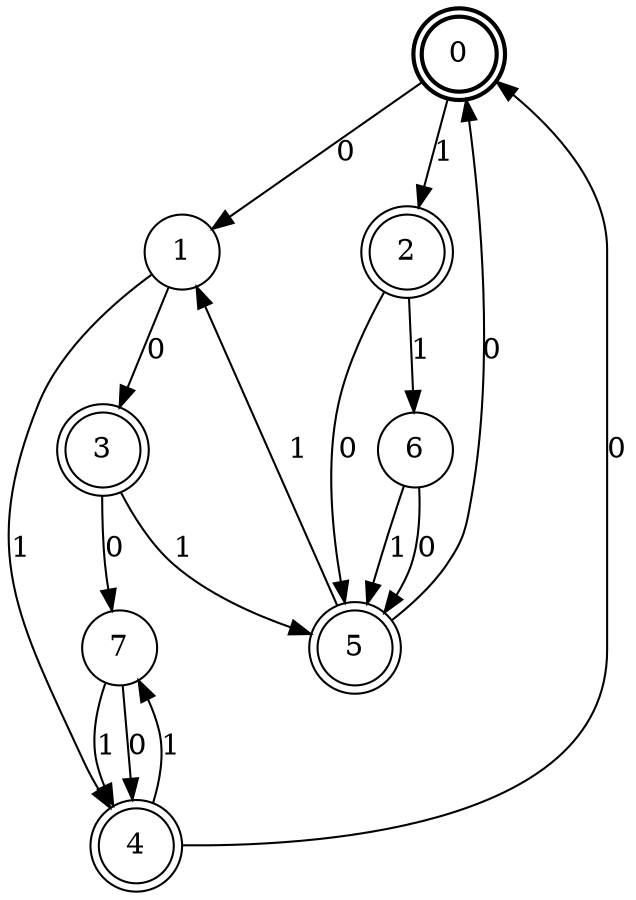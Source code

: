 digraph Automat {
    node [shape = circle];
    0 [style = "bold"];
    0 [peripheries=2]
    0 -> 1 [label = "0"];
    0 -> 2 [label = "1"];
    1 -> 3 [label = "0"];
    1 -> 4 [label = "1"];
    2 [peripheries=2]
    2 -> 5 [label = "0"];
    2 -> 6 [label = "1"];
    3 [peripheries=2]
    3 -> 7 [label = "0"];
    3 -> 5 [label = "1"];
    4 [peripheries=2]
    4 -> 0 [label = "0"];
    4 -> 7 [label = "1"];
    5 [peripheries=2]
    5 -> 0 [label = "0"];
    5 -> 1 [label = "1"];
    6 -> 5 [label = "0"];
    6 -> 5 [label = "1"];
    7 -> 4 [label = "0"];
    7 -> 4 [label = "1"];
}
